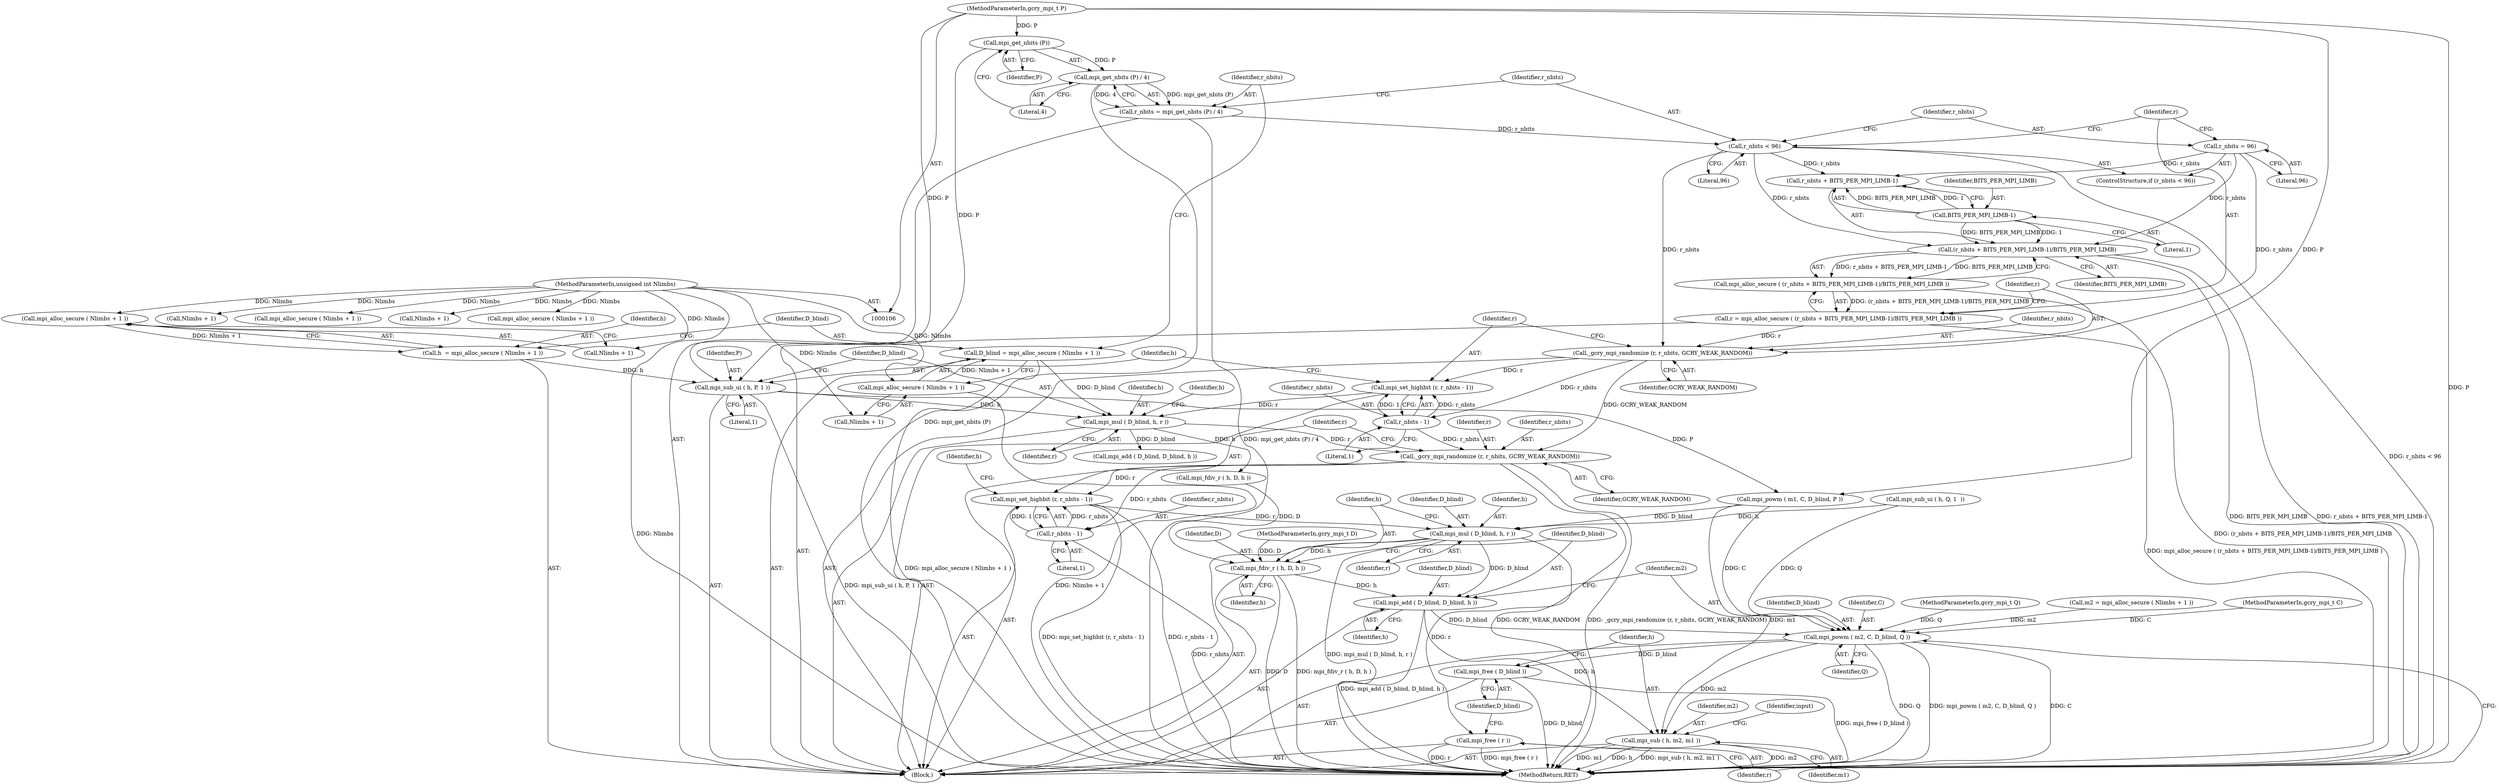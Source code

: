 digraph "0_gnupg_8725c99ffa41778f382ca97233183bcd687bb0ce@API" {
"1000198" [label="(Call,_gcry_mpi_randomize (r, r_nbits, GCRY_WEAK_RANDOM))"];
"1000181" [label="(Call,mpi_mul ( D_blind, h, r ))"];
"1000137" [label="(Call,D_blind = mpi_alloc_secure ( Nlimbs + 1 ))"];
"1000139" [label="(Call,mpi_alloc_secure ( Nlimbs + 1 ))"];
"1000110" [label="(MethodParameterIn,unsigned int Nlimbs)"];
"1000177" [label="(Call,mpi_sub_ui ( h, P, 1 ))"];
"1000130" [label="(Call,h  = mpi_alloc_secure ( Nlimbs + 1 ))"];
"1000132" [label="(Call,mpi_alloc_secure ( Nlimbs + 1 ))"];
"1000148" [label="(Call,mpi_get_nbits (P))"];
"1000111" [label="(MethodParameterIn,gcry_mpi_t P)"];
"1000172" [label="(Call,mpi_set_highbit (r, r_nbits - 1))"];
"1000168" [label="(Call,_gcry_mpi_randomize (r, r_nbits, GCRY_WEAK_RANDOM))"];
"1000158" [label="(Call,r = mpi_alloc_secure ( (r_nbits + BITS_PER_MPI_LIMB-1)/BITS_PER_MPI_LIMB ))"];
"1000160" [label="(Call,mpi_alloc_secure ( (r_nbits + BITS_PER_MPI_LIMB-1)/BITS_PER_MPI_LIMB ))"];
"1000161" [label="(Call,(r_nbits + BITS_PER_MPI_LIMB-1)/BITS_PER_MPI_LIMB)"];
"1000152" [label="(Call,r_nbits < 96)"];
"1000145" [label="(Call,r_nbits = mpi_get_nbits (P) / 4)"];
"1000147" [label="(Call,mpi_get_nbits (P) / 4)"];
"1000155" [label="(Call,r_nbits = 96)"];
"1000164" [label="(Call,BITS_PER_MPI_LIMB-1)"];
"1000174" [label="(Call,r_nbits - 1)"];
"1000202" [label="(Call,mpi_set_highbit (r, r_nbits - 1))"];
"1000211" [label="(Call,mpi_mul ( D_blind, h, r ))"];
"1000215" [label="(Call,mpi_fdiv_r ( h, D, h ))"];
"1000219" [label="(Call,mpi_add ( D_blind, D_blind, h ))"];
"1000223" [label="(Call,mpi_powm ( m2, C, D_blind, Q ))"];
"1000230" [label="(Call,mpi_free ( D_blind ))"];
"1000232" [label="(Call,mpi_sub ( h, m2, m1 ))"];
"1000228" [label="(Call,mpi_free ( r ))"];
"1000204" [label="(Call,r_nbits - 1)"];
"1000232" [label="(Call,mpi_sub ( h, m2, m1 ))"];
"1000230" [label="(Call,mpi_free ( D_blind ))"];
"1000181" [label="(Call,mpi_mul ( D_blind, h, r ))"];
"1000177" [label="(Call,mpi_sub_ui ( h, P, 1 ))"];
"1000139" [label="(Call,mpi_alloc_secure ( Nlimbs + 1 ))"];
"1000126" [label="(Call,Nlimbs + 1)"];
"1000217" [label="(Identifier,D)"];
"1000201" [label="(Identifier,GCRY_WEAK_RANDOM)"];
"1000149" [label="(Identifier,P)"];
"1000206" [label="(Literal,1)"];
"1000234" [label="(Identifier,m2)"];
"1000182" [label="(Identifier,D_blind)"];
"1000157" [label="(Literal,96)"];
"1000131" [label="(Identifier,h)"];
"1000211" [label="(Call,mpi_mul ( D_blind, h, r ))"];
"1000221" [label="(Identifier,D_blind)"];
"1000219" [label="(Call,mpi_add ( D_blind, D_blind, h ))"];
"1000158" [label="(Call,r = mpi_alloc_secure ( (r_nbits + BITS_PER_MPI_LIMB-1)/BITS_PER_MPI_LIMB ))"];
"1000199" [label="(Identifier,r)"];
"1000132" [label="(Call,mpi_alloc_secure ( Nlimbs + 1 ))"];
"1000125" [label="(Call,mpi_alloc_secure ( Nlimbs + 1 ))"];
"1000159" [label="(Identifier,r)"];
"1000183" [label="(Identifier,h)"];
"1000204" [label="(Call,r_nbits - 1)"];
"1000184" [label="(Identifier,r)"];
"1000161" [label="(Call,(r_nbits + BITS_PER_MPI_LIMB-1)/BITS_PER_MPI_LIMB)"];
"1000146" [label="(Identifier,r_nbits)"];
"1000178" [label="(Identifier,h)"];
"1000226" [label="(Identifier,D_blind)"];
"1000110" [label="(MethodParameterIn,unsigned int Nlimbs)"];
"1000203" [label="(Identifier,r)"];
"1000233" [label="(Identifier,h)"];
"1000119" [label="(Call,Nlimbs + 1)"];
"1000228" [label="(Call,mpi_free ( r ))"];
"1000225" [label="(Identifier,C)"];
"1000160" [label="(Call,mpi_alloc_secure ( (r_nbits + BITS_PER_MPI_LIMB-1)/BITS_PER_MPI_LIMB ))"];
"1000166" [label="(Literal,1)"];
"1000174" [label="(Call,r_nbits - 1)"];
"1000153" [label="(Identifier,r_nbits)"];
"1000167" [label="(Identifier,BITS_PER_MPI_LIMB)"];
"1000223" [label="(Call,mpi_powm ( m2, C, D_blind, Q ))"];
"1000130" [label="(Call,h  = mpi_alloc_secure ( Nlimbs + 1 ))"];
"1000235" [label="(Identifier,m1)"];
"1000170" [label="(Identifier,r_nbits)"];
"1000168" [label="(Call,_gcry_mpi_randomize (r, r_nbits, GCRY_WEAK_RANDOM))"];
"1000215" [label="(Call,mpi_fdiv_r ( h, D, h ))"];
"1000180" [label="(Literal,1)"];
"1000208" [label="(Identifier,h)"];
"1000185" [label="(Call,mpi_fdiv_r ( h, D, h ))"];
"1000133" [label="(Call,Nlimbs + 1)"];
"1000218" [label="(Identifier,h)"];
"1000109" [label="(MethodParameterIn,gcry_mpi_t D)"];
"1000154" [label="(Literal,96)"];
"1000112" [label="(MethodParameterIn,gcry_mpi_t Q)"];
"1000193" [label="(Call,mpi_powm ( m1, C, D_blind, P ))"];
"1000118" [label="(Call,mpi_alloc_secure ( Nlimbs + 1 ))"];
"1000155" [label="(Call,r_nbits = 96)"];
"1000213" [label="(Identifier,h)"];
"1000111" [label="(MethodParameterIn,gcry_mpi_t P)"];
"1000145" [label="(Call,r_nbits = mpi_get_nbits (P) / 4)"];
"1000137" [label="(Call,D_blind = mpi_alloc_secure ( Nlimbs + 1 ))"];
"1000123" [label="(Call,m2 = mpi_alloc_secure ( Nlimbs + 1 ))"];
"1000200" [label="(Identifier,r_nbits)"];
"1000162" [label="(Call,r_nbits + BITS_PER_MPI_LIMB-1)"];
"1000212" [label="(Identifier,D_blind)"];
"1000152" [label="(Call,r_nbits < 96)"];
"1000220" [label="(Identifier,D_blind)"];
"1000164" [label="(Call,BITS_PER_MPI_LIMB-1)"];
"1000147" [label="(Call,mpi_get_nbits (P) / 4)"];
"1000205" [label="(Identifier,r_nbits)"];
"1000140" [label="(Call,Nlimbs + 1)"];
"1000179" [label="(Identifier,P)"];
"1000169" [label="(Identifier,r)"];
"1000222" [label="(Identifier,h)"];
"1000207" [label="(Call,mpi_sub_ui ( h, Q, 1  ))"];
"1000216" [label="(Identifier,h)"];
"1000175" [label="(Identifier,r_nbits)"];
"1000227" [label="(Identifier,Q)"];
"1000224" [label="(Identifier,m2)"];
"1000186" [label="(Identifier,h)"];
"1000138" [label="(Identifier,D_blind)"];
"1000114" [label="(Block,)"];
"1000171" [label="(Identifier,GCRY_WEAK_RANDOM)"];
"1000156" [label="(Identifier,r_nbits)"];
"1000237" [label="(Identifier,input)"];
"1000202" [label="(Call,mpi_set_highbit (r, r_nbits - 1))"];
"1000173" [label="(Identifier,r)"];
"1000172" [label="(Call,mpi_set_highbit (r, r_nbits - 1))"];
"1000198" [label="(Call,_gcry_mpi_randomize (r, r_nbits, GCRY_WEAK_RANDOM))"];
"1000148" [label="(Call,mpi_get_nbits (P))"];
"1000176" [label="(Literal,1)"];
"1000284" [label="(MethodReturn,RET)"];
"1000231" [label="(Identifier,D_blind)"];
"1000189" [label="(Call,mpi_add ( D_blind, D_blind, h ))"];
"1000151" [label="(ControlStructure,if (r_nbits < 96))"];
"1000214" [label="(Identifier,r)"];
"1000229" [label="(Identifier,r)"];
"1000165" [label="(Identifier,BITS_PER_MPI_LIMB)"];
"1000108" [label="(MethodParameterIn,gcry_mpi_t C)"];
"1000150" [label="(Literal,4)"];
"1000198" -> "1000114"  [label="AST: "];
"1000198" -> "1000201"  [label="CFG: "];
"1000199" -> "1000198"  [label="AST: "];
"1000200" -> "1000198"  [label="AST: "];
"1000201" -> "1000198"  [label="AST: "];
"1000203" -> "1000198"  [label="CFG: "];
"1000198" -> "1000284"  [label="DDG: GCRY_WEAK_RANDOM"];
"1000198" -> "1000284"  [label="DDG: _gcry_mpi_randomize (r, r_nbits, GCRY_WEAK_RANDOM)"];
"1000181" -> "1000198"  [label="DDG: r"];
"1000174" -> "1000198"  [label="DDG: r_nbits"];
"1000168" -> "1000198"  [label="DDG: GCRY_WEAK_RANDOM"];
"1000198" -> "1000202"  [label="DDG: r"];
"1000198" -> "1000204"  [label="DDG: r_nbits"];
"1000181" -> "1000114"  [label="AST: "];
"1000181" -> "1000184"  [label="CFG: "];
"1000182" -> "1000181"  [label="AST: "];
"1000183" -> "1000181"  [label="AST: "];
"1000184" -> "1000181"  [label="AST: "];
"1000186" -> "1000181"  [label="CFG: "];
"1000137" -> "1000181"  [label="DDG: D_blind"];
"1000177" -> "1000181"  [label="DDG: h"];
"1000172" -> "1000181"  [label="DDG: r"];
"1000181" -> "1000185"  [label="DDG: h"];
"1000181" -> "1000189"  [label="DDG: D_blind"];
"1000137" -> "1000114"  [label="AST: "];
"1000137" -> "1000139"  [label="CFG: "];
"1000138" -> "1000137"  [label="AST: "];
"1000139" -> "1000137"  [label="AST: "];
"1000146" -> "1000137"  [label="CFG: "];
"1000137" -> "1000284"  [label="DDG: mpi_alloc_secure ( Nlimbs + 1 )"];
"1000139" -> "1000137"  [label="DDG: Nlimbs + 1"];
"1000139" -> "1000140"  [label="CFG: "];
"1000140" -> "1000139"  [label="AST: "];
"1000139" -> "1000284"  [label="DDG: Nlimbs + 1"];
"1000110" -> "1000139"  [label="DDG: Nlimbs"];
"1000110" -> "1000106"  [label="AST: "];
"1000110" -> "1000284"  [label="DDG: Nlimbs"];
"1000110" -> "1000118"  [label="DDG: Nlimbs"];
"1000110" -> "1000119"  [label="DDG: Nlimbs"];
"1000110" -> "1000125"  [label="DDG: Nlimbs"];
"1000110" -> "1000126"  [label="DDG: Nlimbs"];
"1000110" -> "1000132"  [label="DDG: Nlimbs"];
"1000110" -> "1000133"  [label="DDG: Nlimbs"];
"1000110" -> "1000140"  [label="DDG: Nlimbs"];
"1000177" -> "1000114"  [label="AST: "];
"1000177" -> "1000180"  [label="CFG: "];
"1000178" -> "1000177"  [label="AST: "];
"1000179" -> "1000177"  [label="AST: "];
"1000180" -> "1000177"  [label="AST: "];
"1000182" -> "1000177"  [label="CFG: "];
"1000177" -> "1000284"  [label="DDG: mpi_sub_ui ( h, P, 1 )"];
"1000130" -> "1000177"  [label="DDG: h"];
"1000148" -> "1000177"  [label="DDG: P"];
"1000111" -> "1000177"  [label="DDG: P"];
"1000177" -> "1000193"  [label="DDG: P"];
"1000130" -> "1000114"  [label="AST: "];
"1000130" -> "1000132"  [label="CFG: "];
"1000131" -> "1000130"  [label="AST: "];
"1000132" -> "1000130"  [label="AST: "];
"1000138" -> "1000130"  [label="CFG: "];
"1000132" -> "1000130"  [label="DDG: Nlimbs + 1"];
"1000132" -> "1000133"  [label="CFG: "];
"1000133" -> "1000132"  [label="AST: "];
"1000148" -> "1000147"  [label="AST: "];
"1000148" -> "1000149"  [label="CFG: "];
"1000149" -> "1000148"  [label="AST: "];
"1000150" -> "1000148"  [label="CFG: "];
"1000148" -> "1000147"  [label="DDG: P"];
"1000111" -> "1000148"  [label="DDG: P"];
"1000111" -> "1000106"  [label="AST: "];
"1000111" -> "1000284"  [label="DDG: P"];
"1000111" -> "1000193"  [label="DDG: P"];
"1000172" -> "1000114"  [label="AST: "];
"1000172" -> "1000174"  [label="CFG: "];
"1000173" -> "1000172"  [label="AST: "];
"1000174" -> "1000172"  [label="AST: "];
"1000178" -> "1000172"  [label="CFG: "];
"1000168" -> "1000172"  [label="DDG: r"];
"1000174" -> "1000172"  [label="DDG: r_nbits"];
"1000174" -> "1000172"  [label="DDG: 1"];
"1000168" -> "1000114"  [label="AST: "];
"1000168" -> "1000171"  [label="CFG: "];
"1000169" -> "1000168"  [label="AST: "];
"1000170" -> "1000168"  [label="AST: "];
"1000171" -> "1000168"  [label="AST: "];
"1000173" -> "1000168"  [label="CFG: "];
"1000158" -> "1000168"  [label="DDG: r"];
"1000152" -> "1000168"  [label="DDG: r_nbits"];
"1000155" -> "1000168"  [label="DDG: r_nbits"];
"1000168" -> "1000174"  [label="DDG: r_nbits"];
"1000158" -> "1000114"  [label="AST: "];
"1000158" -> "1000160"  [label="CFG: "];
"1000159" -> "1000158"  [label="AST: "];
"1000160" -> "1000158"  [label="AST: "];
"1000169" -> "1000158"  [label="CFG: "];
"1000158" -> "1000284"  [label="DDG: mpi_alloc_secure ( (r_nbits + BITS_PER_MPI_LIMB-1)/BITS_PER_MPI_LIMB )"];
"1000160" -> "1000158"  [label="DDG: (r_nbits + BITS_PER_MPI_LIMB-1)/BITS_PER_MPI_LIMB"];
"1000160" -> "1000161"  [label="CFG: "];
"1000161" -> "1000160"  [label="AST: "];
"1000160" -> "1000284"  [label="DDG: (r_nbits + BITS_PER_MPI_LIMB-1)/BITS_PER_MPI_LIMB"];
"1000161" -> "1000160"  [label="DDG: r_nbits + BITS_PER_MPI_LIMB-1"];
"1000161" -> "1000160"  [label="DDG: BITS_PER_MPI_LIMB"];
"1000161" -> "1000167"  [label="CFG: "];
"1000162" -> "1000161"  [label="AST: "];
"1000167" -> "1000161"  [label="AST: "];
"1000161" -> "1000284"  [label="DDG: BITS_PER_MPI_LIMB"];
"1000161" -> "1000284"  [label="DDG: r_nbits + BITS_PER_MPI_LIMB-1"];
"1000152" -> "1000161"  [label="DDG: r_nbits"];
"1000155" -> "1000161"  [label="DDG: r_nbits"];
"1000164" -> "1000161"  [label="DDG: BITS_PER_MPI_LIMB"];
"1000164" -> "1000161"  [label="DDG: 1"];
"1000152" -> "1000151"  [label="AST: "];
"1000152" -> "1000154"  [label="CFG: "];
"1000153" -> "1000152"  [label="AST: "];
"1000154" -> "1000152"  [label="AST: "];
"1000156" -> "1000152"  [label="CFG: "];
"1000159" -> "1000152"  [label="CFG: "];
"1000152" -> "1000284"  [label="DDG: r_nbits < 96"];
"1000145" -> "1000152"  [label="DDG: r_nbits"];
"1000152" -> "1000162"  [label="DDG: r_nbits"];
"1000145" -> "1000114"  [label="AST: "];
"1000145" -> "1000147"  [label="CFG: "];
"1000146" -> "1000145"  [label="AST: "];
"1000147" -> "1000145"  [label="AST: "];
"1000153" -> "1000145"  [label="CFG: "];
"1000145" -> "1000284"  [label="DDG: mpi_get_nbits (P) / 4"];
"1000147" -> "1000145"  [label="DDG: mpi_get_nbits (P)"];
"1000147" -> "1000145"  [label="DDG: 4"];
"1000147" -> "1000150"  [label="CFG: "];
"1000150" -> "1000147"  [label="AST: "];
"1000147" -> "1000284"  [label="DDG: mpi_get_nbits (P)"];
"1000155" -> "1000151"  [label="AST: "];
"1000155" -> "1000157"  [label="CFG: "];
"1000156" -> "1000155"  [label="AST: "];
"1000157" -> "1000155"  [label="AST: "];
"1000159" -> "1000155"  [label="CFG: "];
"1000155" -> "1000162"  [label="DDG: r_nbits"];
"1000164" -> "1000162"  [label="AST: "];
"1000164" -> "1000166"  [label="CFG: "];
"1000165" -> "1000164"  [label="AST: "];
"1000166" -> "1000164"  [label="AST: "];
"1000162" -> "1000164"  [label="CFG: "];
"1000164" -> "1000162"  [label="DDG: BITS_PER_MPI_LIMB"];
"1000164" -> "1000162"  [label="DDG: 1"];
"1000174" -> "1000176"  [label="CFG: "];
"1000175" -> "1000174"  [label="AST: "];
"1000176" -> "1000174"  [label="AST: "];
"1000202" -> "1000114"  [label="AST: "];
"1000202" -> "1000204"  [label="CFG: "];
"1000203" -> "1000202"  [label="AST: "];
"1000204" -> "1000202"  [label="AST: "];
"1000208" -> "1000202"  [label="CFG: "];
"1000202" -> "1000284"  [label="DDG: mpi_set_highbit (r, r_nbits - 1)"];
"1000202" -> "1000284"  [label="DDG: r_nbits - 1"];
"1000204" -> "1000202"  [label="DDG: r_nbits"];
"1000204" -> "1000202"  [label="DDG: 1"];
"1000202" -> "1000211"  [label="DDG: r"];
"1000211" -> "1000114"  [label="AST: "];
"1000211" -> "1000214"  [label="CFG: "];
"1000212" -> "1000211"  [label="AST: "];
"1000213" -> "1000211"  [label="AST: "];
"1000214" -> "1000211"  [label="AST: "];
"1000216" -> "1000211"  [label="CFG: "];
"1000211" -> "1000284"  [label="DDG: mpi_mul ( D_blind, h, r )"];
"1000193" -> "1000211"  [label="DDG: D_blind"];
"1000207" -> "1000211"  [label="DDG: h"];
"1000211" -> "1000215"  [label="DDG: h"];
"1000211" -> "1000219"  [label="DDG: D_blind"];
"1000211" -> "1000228"  [label="DDG: r"];
"1000215" -> "1000114"  [label="AST: "];
"1000215" -> "1000218"  [label="CFG: "];
"1000216" -> "1000215"  [label="AST: "];
"1000217" -> "1000215"  [label="AST: "];
"1000218" -> "1000215"  [label="AST: "];
"1000220" -> "1000215"  [label="CFG: "];
"1000215" -> "1000284"  [label="DDG: D"];
"1000215" -> "1000284"  [label="DDG: mpi_fdiv_r ( h, D, h )"];
"1000185" -> "1000215"  [label="DDG: D"];
"1000109" -> "1000215"  [label="DDG: D"];
"1000215" -> "1000219"  [label="DDG: h"];
"1000219" -> "1000114"  [label="AST: "];
"1000219" -> "1000222"  [label="CFG: "];
"1000220" -> "1000219"  [label="AST: "];
"1000221" -> "1000219"  [label="AST: "];
"1000222" -> "1000219"  [label="AST: "];
"1000224" -> "1000219"  [label="CFG: "];
"1000219" -> "1000284"  [label="DDG: mpi_add ( D_blind, D_blind, h )"];
"1000219" -> "1000223"  [label="DDG: D_blind"];
"1000219" -> "1000232"  [label="DDG: h"];
"1000223" -> "1000114"  [label="AST: "];
"1000223" -> "1000227"  [label="CFG: "];
"1000224" -> "1000223"  [label="AST: "];
"1000225" -> "1000223"  [label="AST: "];
"1000226" -> "1000223"  [label="AST: "];
"1000227" -> "1000223"  [label="AST: "];
"1000229" -> "1000223"  [label="CFG: "];
"1000223" -> "1000284"  [label="DDG: C"];
"1000223" -> "1000284"  [label="DDG: Q"];
"1000223" -> "1000284"  [label="DDG: mpi_powm ( m2, C, D_blind, Q )"];
"1000123" -> "1000223"  [label="DDG: m2"];
"1000193" -> "1000223"  [label="DDG: C"];
"1000108" -> "1000223"  [label="DDG: C"];
"1000207" -> "1000223"  [label="DDG: Q"];
"1000112" -> "1000223"  [label="DDG: Q"];
"1000223" -> "1000230"  [label="DDG: D_blind"];
"1000223" -> "1000232"  [label="DDG: m2"];
"1000230" -> "1000114"  [label="AST: "];
"1000230" -> "1000231"  [label="CFG: "];
"1000231" -> "1000230"  [label="AST: "];
"1000233" -> "1000230"  [label="CFG: "];
"1000230" -> "1000284"  [label="DDG: D_blind"];
"1000230" -> "1000284"  [label="DDG: mpi_free ( D_blind )"];
"1000232" -> "1000114"  [label="AST: "];
"1000232" -> "1000235"  [label="CFG: "];
"1000233" -> "1000232"  [label="AST: "];
"1000234" -> "1000232"  [label="AST: "];
"1000235" -> "1000232"  [label="AST: "];
"1000237" -> "1000232"  [label="CFG: "];
"1000232" -> "1000284"  [label="DDG: m1"];
"1000232" -> "1000284"  [label="DDG: h"];
"1000232" -> "1000284"  [label="DDG: mpi_sub ( h, m2, m1 )"];
"1000232" -> "1000284"  [label="DDG: m2"];
"1000193" -> "1000232"  [label="DDG: m1"];
"1000228" -> "1000114"  [label="AST: "];
"1000228" -> "1000229"  [label="CFG: "];
"1000229" -> "1000228"  [label="AST: "];
"1000231" -> "1000228"  [label="CFG: "];
"1000228" -> "1000284"  [label="DDG: mpi_free ( r )"];
"1000228" -> "1000284"  [label="DDG: r"];
"1000204" -> "1000206"  [label="CFG: "];
"1000205" -> "1000204"  [label="AST: "];
"1000206" -> "1000204"  [label="AST: "];
"1000204" -> "1000284"  [label="DDG: r_nbits"];
}

